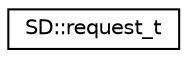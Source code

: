 digraph "Graphical Class Hierarchy"
{
  edge [fontname="Helvetica",fontsize="10",labelfontname="Helvetica",labelfontsize="10"];
  node [fontname="Helvetica",fontsize="10",shape=record];
  rankdir="LR";
  Node1 [label="SD::request_t",height=0.2,width=0.4,color="black", fillcolor="white", style="filled",URL="$d8/d35/structSD_1_1request__t.html"];
}
